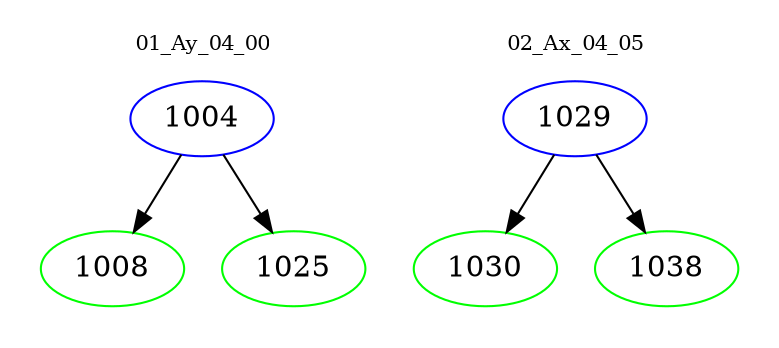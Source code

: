 digraph{
subgraph cluster_0 {
color = white
label = "01_Ay_04_00";
fontsize=10;
T0_1004 [label="1004", color="blue"]
T0_1004 -> T0_1008 [color="black"]
T0_1008 [label="1008", color="green"]
T0_1004 -> T0_1025 [color="black"]
T0_1025 [label="1025", color="green"]
}
subgraph cluster_1 {
color = white
label = "02_Ax_04_05";
fontsize=10;
T1_1029 [label="1029", color="blue"]
T1_1029 -> T1_1030 [color="black"]
T1_1030 [label="1030", color="green"]
T1_1029 -> T1_1038 [color="black"]
T1_1038 [label="1038", color="green"]
}
}
